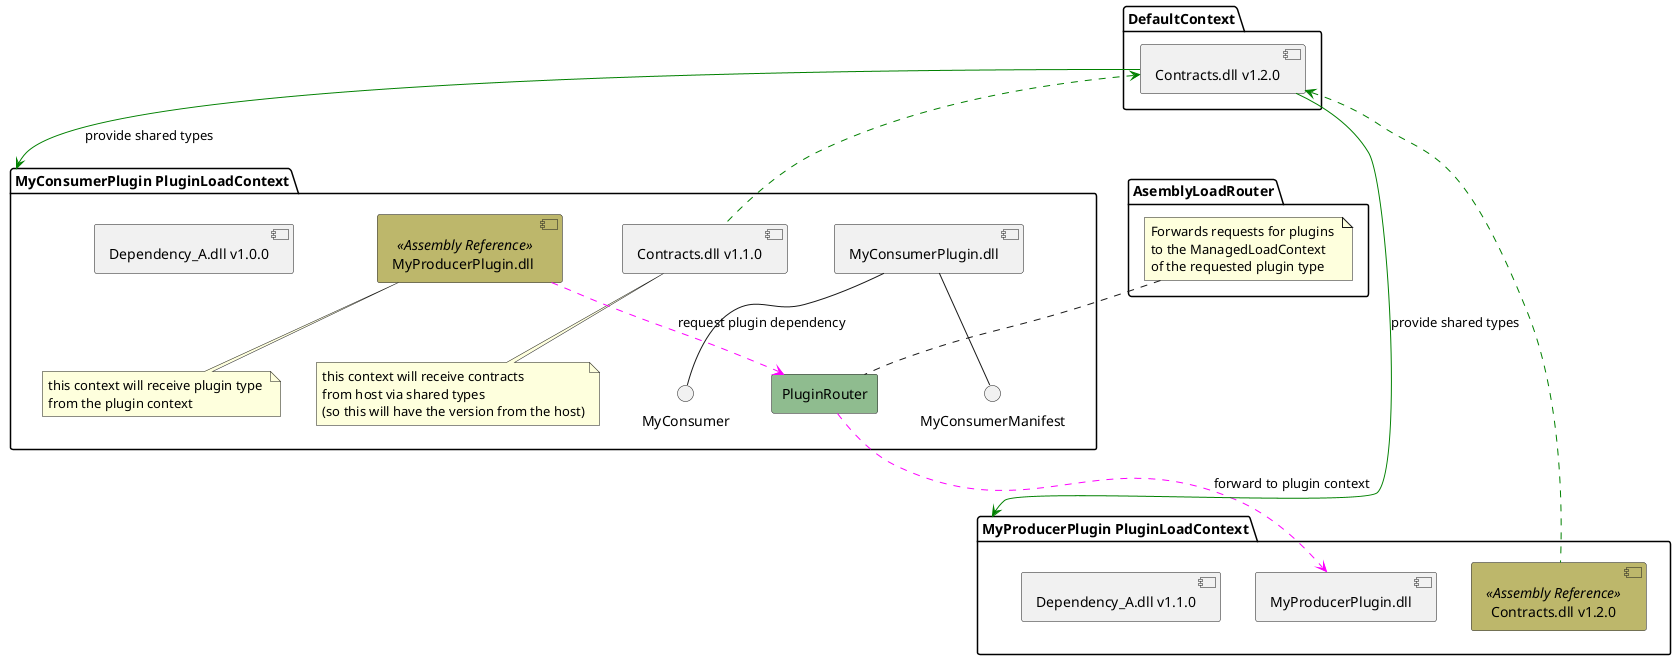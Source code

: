@startuml SharedPlugins_Concept_03

skinparam component {
    backgroundColor<<Assembly Reference>> DarkKhaki
}

package "MyProducerPlugin PluginLoadContext" as Producer_Context {
    [MyProducerPlugin.dll] as Producer_Plugin_Dll
    [Contracts.dll v1.2.0] <<Assembly Reference>> as Producer_Contracts
    [Dependency_A.dll v1.1.0]
}

package "MyConsumerPlugin PluginLoadContext" as Consumer_Context {
    
    [MyConsumerPlugin.dll] -- MyConsumer
    [MyConsumerPlugin.dll] -- MyConsumerManifest
    [Contracts.dll v1.1.0] as Consumer_Contracts
    [MyProducerPlugin.dll ] as Producer_Plugin_Ref <<Assembly Reference>>
    Producer_Plugin_Ref .[#Magenta].> PluginRouter : request plugin dependency
    [Dependency_A.dll v1.0.0]
    note bottom of Consumer_Contracts
        this context will receive contracts 
        from host via shared types 
        (so this will have the version from the host)
    end note
    note bottom of Producer_Plugin_Ref
        this context will receive plugin type 
        from the plugin context
    end note
}

package "AsemblyLoadRouter"{
    rectangle  "Registry <AssemblyName.Name, PluginLoadContext>" as PluginRouter #DarkSeaGreen {
        
    }
    PluginRouter .[#Magenta].> Producer_Plugin_Dll : forward to plugin context
    note top of PluginRouter
        Forwards requests for plugins 
        to the ManagedLoadContext 
        of the requested plugin type
    end note
}

package "DefaultContext" as Default_Context {
    [Contracts.dll v1.2.0] -[#green]-> Consumer_Context : provide shared types
    [Contracts.dll v1.2.0] -[#green]-> Producer_Context : provide shared types
    [Contracts.dll v1.2.0] <.[#green]. Consumer_Contracts
    [Contracts.dll v1.2.0] <.[#green]. Producer_Contracts
}

@enduml
